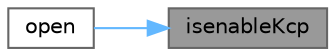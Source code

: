 digraph "isenableKcp"
{
 // LATEX_PDF_SIZE
  bgcolor="transparent";
  edge [fontname=Helvetica,fontsize=10,labelfontname=Helvetica,labelfontsize=10];
  node [fontname=Helvetica,fontsize=10,shape=box,height=0.2,width=0.4];
  rankdir="RL";
  Node1 [id="Node000001",label="isenableKcp",height=0.2,width=0.4,color="gray40", fillcolor="grey60", style="filled", fontcolor="black",tooltip="得到当前是否使用kcp"];
  Node1 -> Node2 [id="edge1_Node000001_Node000002",dir="back",color="steelblue1",style="solid",tooltip=" "];
  Node2 [id="Node000002",label="open",height=0.2,width=0.4,color="grey40", fillcolor="white", style="filled",URL="$class_c_udp_server.html#a3e64f986fe0b4d339a440c4d32637eac",tooltip="设置要打开的端口"];
}

